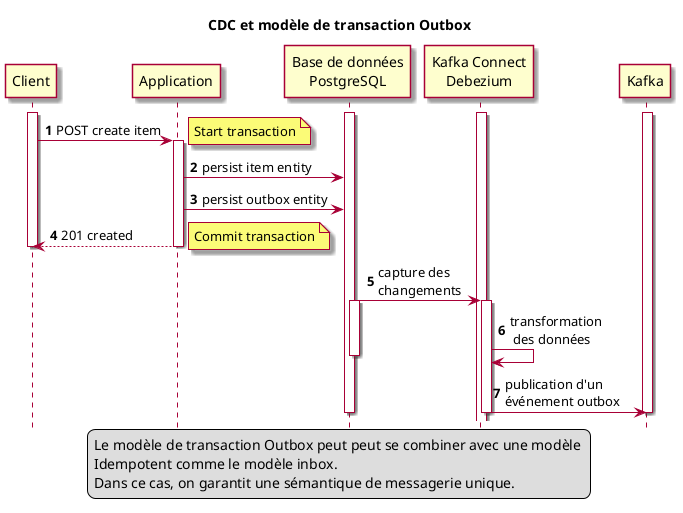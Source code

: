 @startuml overview
skin rose
hide footbox
autonumber
title CDC et modèle de transaction Outbox 

participant "Client" as client 
participant "Application" as app 
participant "Base de données\nPostgreSQL" as postgres 
participant "Kafka Connect\nDebezium" as kconnect
participant "Kafka" as kafka 

activate client
activate postgres
activate kafka
activate kconnect

client->app:POST create item
activate app
note right
  Start transaction
end note
app->postgres: persist item entity
app->postgres: persist outbox entity
client <-- app: 201 created
note right
  Commit transaction
end note
deactivate client
deactivate app
postgres -> kconnect: capture des\nchangements
activate postgres
activate kconnect
kconnect -> kconnect: transformation\n des données
deactivate postgres
kconnect -> kafka: publication d'un \névénement outbox
deactivate kconnect
deactivate kafka
deactivate postgres

legend
Le modèle de transaction Outbox peut peut se combiner avec une modèle 
Idempotent comme le modèle inbox. 
Dans ce cas, on garantit une sémantique de messagerie unique.
end legend

@enduml